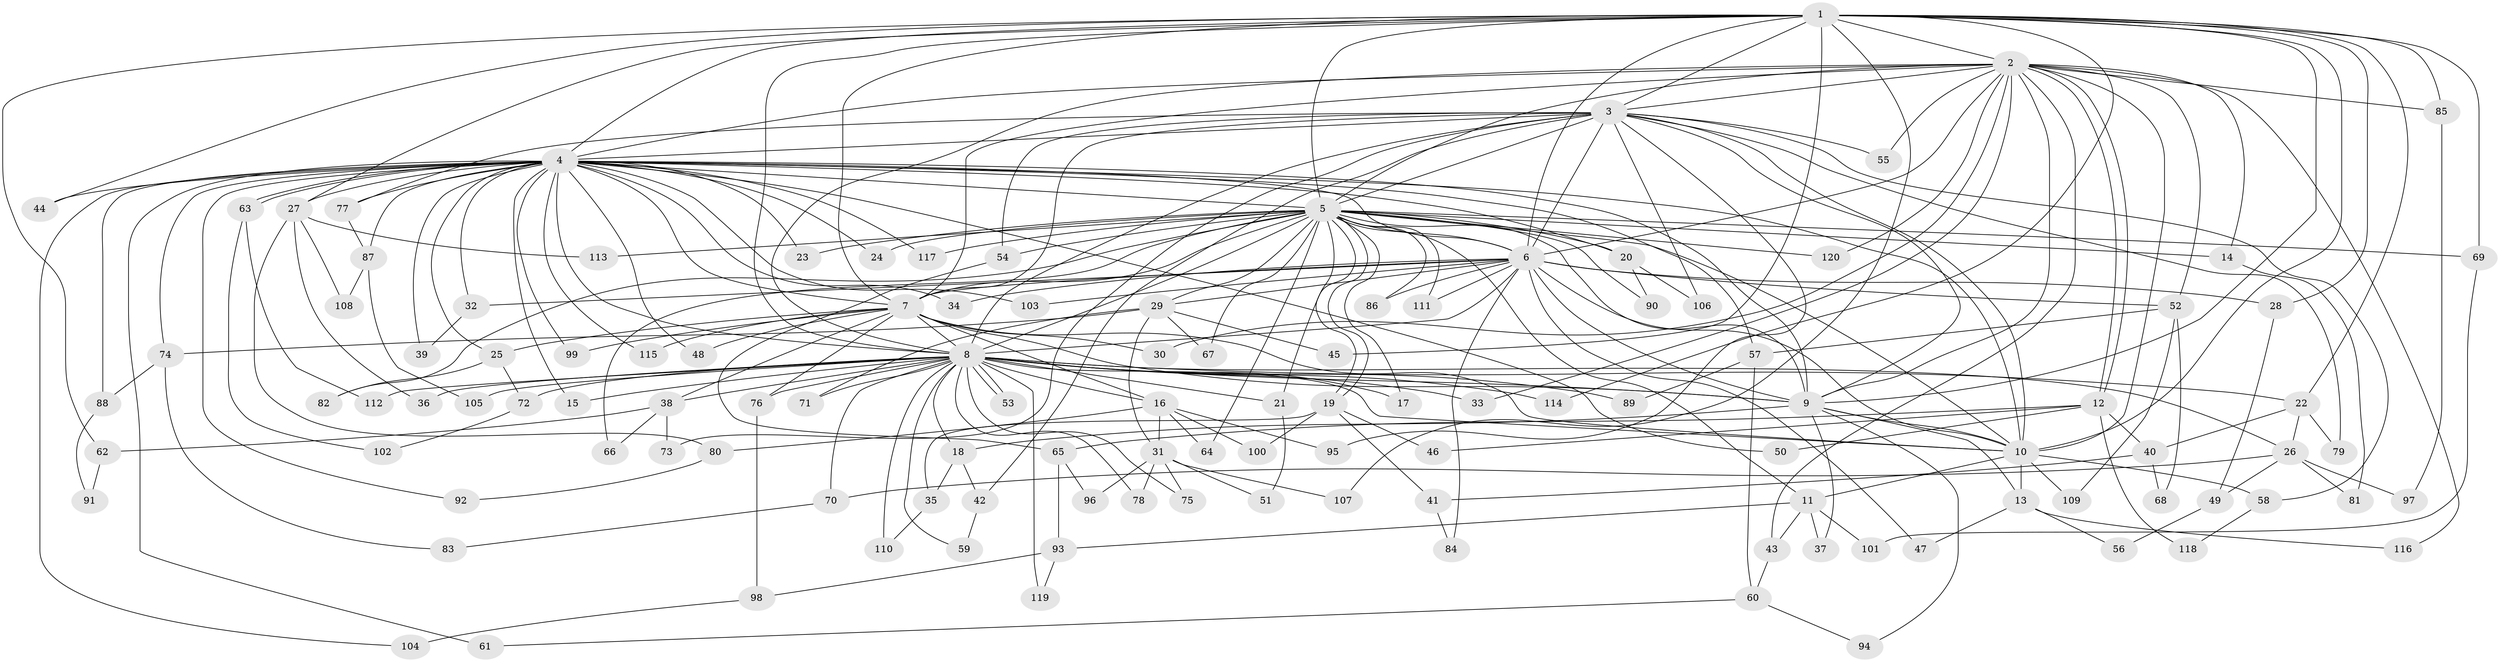 // coarse degree distribution, {38: 0.016666666666666666, 11: 0.03333333333333333, 18: 0.016666666666666666, 13: 0.016666666666666666, 5: 0.05, 6: 0.06666666666666667, 4: 0.06666666666666667, 2: 0.5166666666666667, 9: 0.016666666666666666, 7: 0.016666666666666666, 8: 0.016666666666666666, 3: 0.11666666666666667, 1: 0.05}
// Generated by graph-tools (version 1.1) at 2025/49/03/04/25 22:49:30]
// undirected, 120 vertices, 265 edges
graph export_dot {
  node [color=gray90,style=filled];
  1;
  2;
  3;
  4;
  5;
  6;
  7;
  8;
  9;
  10;
  11;
  12;
  13;
  14;
  15;
  16;
  17;
  18;
  19;
  20;
  21;
  22;
  23;
  24;
  25;
  26;
  27;
  28;
  29;
  30;
  31;
  32;
  33;
  34;
  35;
  36;
  37;
  38;
  39;
  40;
  41;
  42;
  43;
  44;
  45;
  46;
  47;
  48;
  49;
  50;
  51;
  52;
  53;
  54;
  55;
  56;
  57;
  58;
  59;
  60;
  61;
  62;
  63;
  64;
  65;
  66;
  67;
  68;
  69;
  70;
  71;
  72;
  73;
  74;
  75;
  76;
  77;
  78;
  79;
  80;
  81;
  82;
  83;
  84;
  85;
  86;
  87;
  88;
  89;
  90;
  91;
  92;
  93;
  94;
  95;
  96;
  97;
  98;
  99;
  100;
  101;
  102;
  103;
  104;
  105;
  106;
  107;
  108;
  109;
  110;
  111;
  112;
  113;
  114;
  115;
  116;
  117;
  118;
  119;
  120;
  1 -- 2;
  1 -- 3;
  1 -- 4;
  1 -- 5;
  1 -- 6;
  1 -- 7;
  1 -- 8;
  1 -- 9;
  1 -- 10;
  1 -- 22;
  1 -- 27;
  1 -- 28;
  1 -- 44;
  1 -- 45;
  1 -- 62;
  1 -- 69;
  1 -- 85;
  1 -- 107;
  1 -- 114;
  2 -- 3;
  2 -- 4;
  2 -- 5;
  2 -- 6;
  2 -- 7;
  2 -- 8;
  2 -- 9;
  2 -- 10;
  2 -- 12;
  2 -- 12;
  2 -- 14;
  2 -- 30;
  2 -- 33;
  2 -- 43;
  2 -- 52;
  2 -- 55;
  2 -- 85;
  2 -- 116;
  2 -- 120;
  3 -- 4;
  3 -- 5;
  3 -- 6;
  3 -- 7;
  3 -- 8;
  3 -- 9;
  3 -- 10;
  3 -- 42;
  3 -- 54;
  3 -- 55;
  3 -- 58;
  3 -- 73;
  3 -- 77;
  3 -- 79;
  3 -- 95;
  3 -- 106;
  4 -- 5;
  4 -- 6;
  4 -- 7;
  4 -- 8;
  4 -- 9;
  4 -- 10;
  4 -- 15;
  4 -- 20;
  4 -- 23;
  4 -- 24;
  4 -- 25;
  4 -- 27;
  4 -- 32;
  4 -- 34;
  4 -- 39;
  4 -- 44;
  4 -- 48;
  4 -- 50;
  4 -- 57;
  4 -- 61;
  4 -- 63;
  4 -- 63;
  4 -- 74;
  4 -- 77;
  4 -- 87;
  4 -- 88;
  4 -- 92;
  4 -- 99;
  4 -- 103;
  4 -- 104;
  4 -- 115;
  4 -- 117;
  5 -- 6;
  5 -- 7;
  5 -- 8;
  5 -- 9;
  5 -- 10;
  5 -- 11;
  5 -- 14;
  5 -- 17;
  5 -- 19;
  5 -- 19;
  5 -- 20;
  5 -- 21;
  5 -- 23;
  5 -- 24;
  5 -- 29;
  5 -- 54;
  5 -- 64;
  5 -- 66;
  5 -- 67;
  5 -- 69;
  5 -- 82;
  5 -- 86;
  5 -- 90;
  5 -- 111;
  5 -- 113;
  5 -- 117;
  5 -- 120;
  6 -- 7;
  6 -- 8;
  6 -- 9;
  6 -- 10;
  6 -- 28;
  6 -- 29;
  6 -- 32;
  6 -- 34;
  6 -- 47;
  6 -- 52;
  6 -- 84;
  6 -- 86;
  6 -- 103;
  6 -- 111;
  7 -- 8;
  7 -- 9;
  7 -- 10;
  7 -- 16;
  7 -- 25;
  7 -- 30;
  7 -- 38;
  7 -- 48;
  7 -- 76;
  7 -- 99;
  7 -- 115;
  8 -- 9;
  8 -- 10;
  8 -- 15;
  8 -- 16;
  8 -- 17;
  8 -- 18;
  8 -- 21;
  8 -- 22;
  8 -- 26;
  8 -- 33;
  8 -- 36;
  8 -- 38;
  8 -- 53;
  8 -- 53;
  8 -- 59;
  8 -- 70;
  8 -- 71;
  8 -- 72;
  8 -- 75;
  8 -- 76;
  8 -- 78;
  8 -- 89;
  8 -- 105;
  8 -- 110;
  8 -- 112;
  8 -- 114;
  8 -- 119;
  9 -- 10;
  9 -- 13;
  9 -- 18;
  9 -- 37;
  9 -- 94;
  10 -- 11;
  10 -- 13;
  10 -- 58;
  10 -- 109;
  11 -- 37;
  11 -- 43;
  11 -- 93;
  11 -- 101;
  12 -- 40;
  12 -- 46;
  12 -- 50;
  12 -- 65;
  12 -- 118;
  13 -- 47;
  13 -- 56;
  13 -- 116;
  14 -- 81;
  16 -- 31;
  16 -- 64;
  16 -- 80;
  16 -- 95;
  16 -- 100;
  18 -- 35;
  18 -- 42;
  19 -- 35;
  19 -- 41;
  19 -- 46;
  19 -- 100;
  20 -- 90;
  20 -- 106;
  21 -- 51;
  22 -- 26;
  22 -- 40;
  22 -- 79;
  25 -- 72;
  25 -- 82;
  26 -- 49;
  26 -- 70;
  26 -- 81;
  26 -- 97;
  27 -- 36;
  27 -- 80;
  27 -- 108;
  27 -- 113;
  28 -- 49;
  29 -- 31;
  29 -- 45;
  29 -- 67;
  29 -- 71;
  29 -- 74;
  31 -- 51;
  31 -- 75;
  31 -- 78;
  31 -- 96;
  31 -- 107;
  32 -- 39;
  35 -- 110;
  38 -- 62;
  38 -- 66;
  38 -- 73;
  40 -- 41;
  40 -- 68;
  41 -- 84;
  42 -- 59;
  43 -- 60;
  49 -- 56;
  52 -- 57;
  52 -- 68;
  52 -- 109;
  54 -- 65;
  57 -- 60;
  57 -- 89;
  58 -- 118;
  60 -- 61;
  60 -- 94;
  62 -- 91;
  63 -- 102;
  63 -- 112;
  65 -- 93;
  65 -- 96;
  69 -- 101;
  70 -- 83;
  72 -- 102;
  74 -- 83;
  74 -- 88;
  76 -- 98;
  77 -- 87;
  80 -- 92;
  85 -- 97;
  87 -- 105;
  87 -- 108;
  88 -- 91;
  93 -- 98;
  93 -- 119;
  98 -- 104;
}
